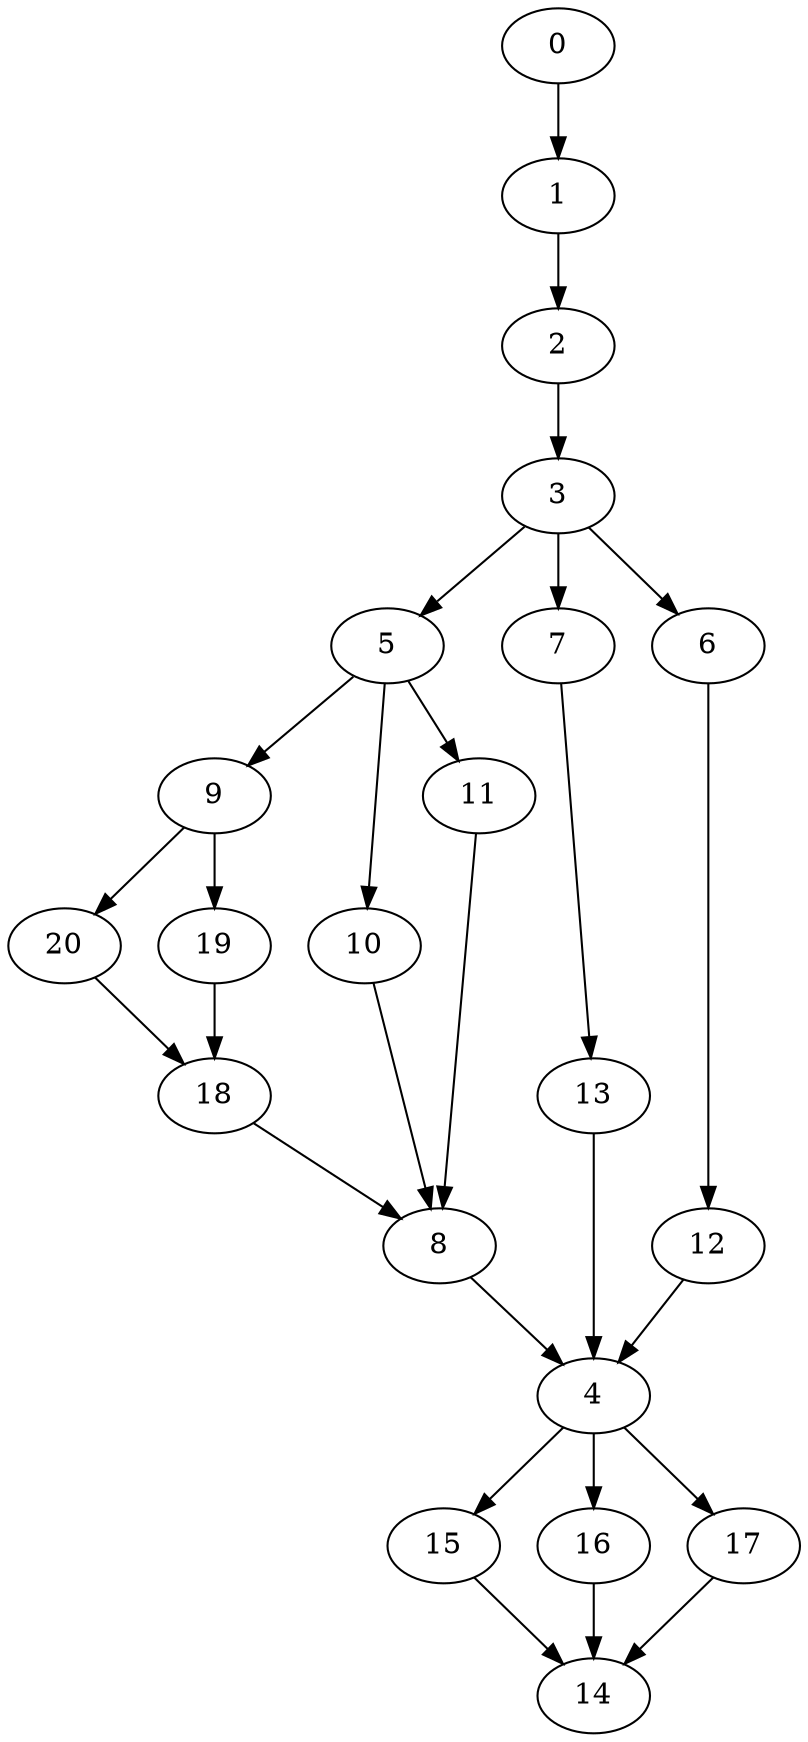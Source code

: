 digraph "SeriesParallel-MaxBf-3_Nodes_21_CCR_0.10_WeightType_Random#2" {
	graph ["Duplicate states"=0,
		GraphType=S_P,
		"Max states in OPEN"=0,
		Modes="120000ms; topo-ordered tasks, ; Pruning: task equivalence, fixed order ready list, ; F-value: ; Optimisation: best schedule length (\
SL) optimisation on equal, ",
		NumberOfTasks=21,
		"Pruned using list schedule length"=1,
		"States removed from OPEN"=0,
		TargetSystem="Homogeneous-6",
		"Time to schedule (ms)"=101,
		"Total idle time"=2889,
		"Total schedule length"=1147,
		"Total sequential time"=1670,
		"Total states created"=2
	];
	0	["Finish time"=99,
		Processor=0,
		"Start time"=0,
		Weight=99];
	1	["Finish time"=184,
		Processor=0,
		"Start time"=99,
		Weight=85];
	0 -> 1	[Weight=6];
	2	["Finish time"=255,
		Processor=0,
		"Start time"=184,
		Weight=71];
	1 -> 2	[Weight=8];
	3	["Finish time"=297,
		Processor=0,
		"Start time"=255,
		Weight=42];
	2 -> 3	[Weight=4];
	5	["Finish time"=439,
		Processor=0,
		"Start time"=297,
		Weight=142];
	3 -> 5	[Weight=2];
	7	["Finish time"=416,
		Processor=4,
		"Start time"=303,
		Weight=113];
	3 -> 7	[Weight=6];
	6	["Finish time"=375,
		Processor=5,
		"Start time"=304,
		Weight=71];
	3 -> 6	[Weight=7];
	9	["Finish time"=581,
		Processor=0,
		"Start time"=439,
		Weight=142];
	5 -> 9	[Weight=6];
	10	["Finish time"=473,
		Processor=2,
		"Start time"=445,
		Weight=28];
	5 -> 10	[Weight=6];
	11	["Finish time"=470,
		Processor=3,
		"Start time"=442,
		Weight=28];
	5 -> 11	[Weight=3];
	20	["Finish time"=694,
		Processor=0,
		"Start time"=581,
		Weight=113];
	9 -> 20	[Weight=8];
	19	["Finish time"=631,
		Processor=1,
		"Start time"=589,
		Weight=42];
	9 -> 19	[Weight=8];
	18	["Finish time"=779,
		Processor=0,
		"Start time"=694,
		Weight=85];
	20 -> 18	[Weight=8];
	19 -> 18	[Weight=2];
	8	["Finish time"=921,
		Processor=0,
		"Start time"=779,
		Weight=142];
	18 -> 8	[Weight=9];
	10 -> 8	[Weight=7];
	11 -> 8	[Weight=7];
	13	["Finish time"=444,
		Processor=4,
		"Start time"=416,
		Weight=28];
	7 -> 13	[Weight=10];
	4	["Finish time"=949,
		Processor=0,
		"Start time"=921,
		Weight=28];
	8 -> 4	[Weight=8];
	12	["Finish time"=432,
		Processor=5,
		"Start time"=375,
		Weight=57];
	6 -> 12	[Weight=6];
	12 -> 4	[Weight=8];
	13 -> 4	[Weight=2];
	15	["Finish time"=1048,
		Processor=0,
		"Start time"=949,
		Weight=99];
	4 -> 15	[Weight=5];
	16	["Finish time"=1037,
		Processor=1,
		"Start time"=952,
		Weight=85];
	4 -> 16	[Weight=3];
	17	["Finish time"=1029,
		Processor=2,
		"Start time"=958,
		Weight=71];
	4 -> 17	[Weight=9];
	14	["Finish time"=1147,
		Processor=0,
		"Start time"=1048,
		Weight=99];
	15 -> 14	[Weight=4];
	16 -> 14	[Weight=9];
	17 -> 14	[Weight=6];
}
